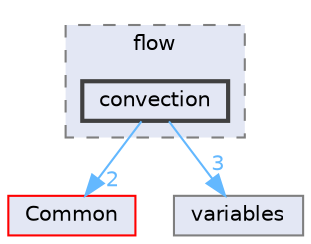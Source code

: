 digraph "SU2_CFD/include/numerics_simd/flow/convection"
{
 // LATEX_PDF_SIZE
  bgcolor="transparent";
  edge [fontname=Helvetica,fontsize=10,labelfontname=Helvetica,labelfontsize=10];
  node [fontname=Helvetica,fontsize=10,shape=box,height=0.2,width=0.4];
  compound=true
  subgraph clusterdir_7209a1a41c230108ba0e26f1e188c8d8 {
    graph [ bgcolor="#e3e7f4", pencolor="grey50", label="flow", fontname=Helvetica,fontsize=10 style="filled,dashed", URL="dir_7209a1a41c230108ba0e26f1e188c8d8.html",tooltip=""]
  dir_a1a72d256bc8d65f4b76ad89c83433f0 [label="convection", fillcolor="#e3e7f4", color="grey25", style="filled,bold", URL="dir_a1a72d256bc8d65f4b76ad89c83433f0.html",tooltip=""];
  }
  dir_4ab6b4cc6a7edbff49100e9123df213f [label="Common", fillcolor="#e3e7f4", color="red", style="filled", URL="dir_4ab6b4cc6a7edbff49100e9123df213f.html",tooltip=""];
  dir_cd97905733ce0fa50fa6753859500eaa [label="variables", fillcolor="#e3e7f4", color="grey50", style="filled", URL="dir_cd97905733ce0fa50fa6753859500eaa.html",tooltip=""];
  dir_a1a72d256bc8d65f4b76ad89c83433f0->dir_4ab6b4cc6a7edbff49100e9123df213f [headlabel="2", labeldistance=1.5 headhref="dir_000015_000008.html" href="dir_000015_000008.html" color="steelblue1" fontcolor="steelblue1"];
  dir_a1a72d256bc8d65f4b76ad89c83433f0->dir_cd97905733ce0fa50fa6753859500eaa [headlabel="3", labeldistance=1.5 headhref="dir_000015_000100.html" href="dir_000015_000100.html" color="steelblue1" fontcolor="steelblue1"];
}
